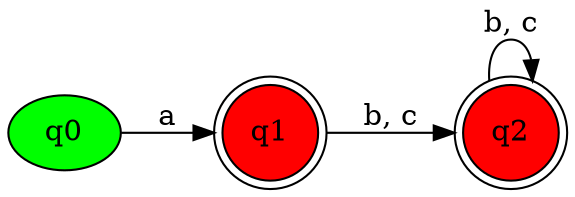 digraph 7 {
    rankdir = LR
    q0[style=filled, fillcolor="green"]
    q1, q2[shape=doublecircle, style=filled, fillcolor="red"]
    q0 -> q1[label="a"]

    q1 -> q2[label="b, c"]

    q2 -> q2[label="b, c"]
}